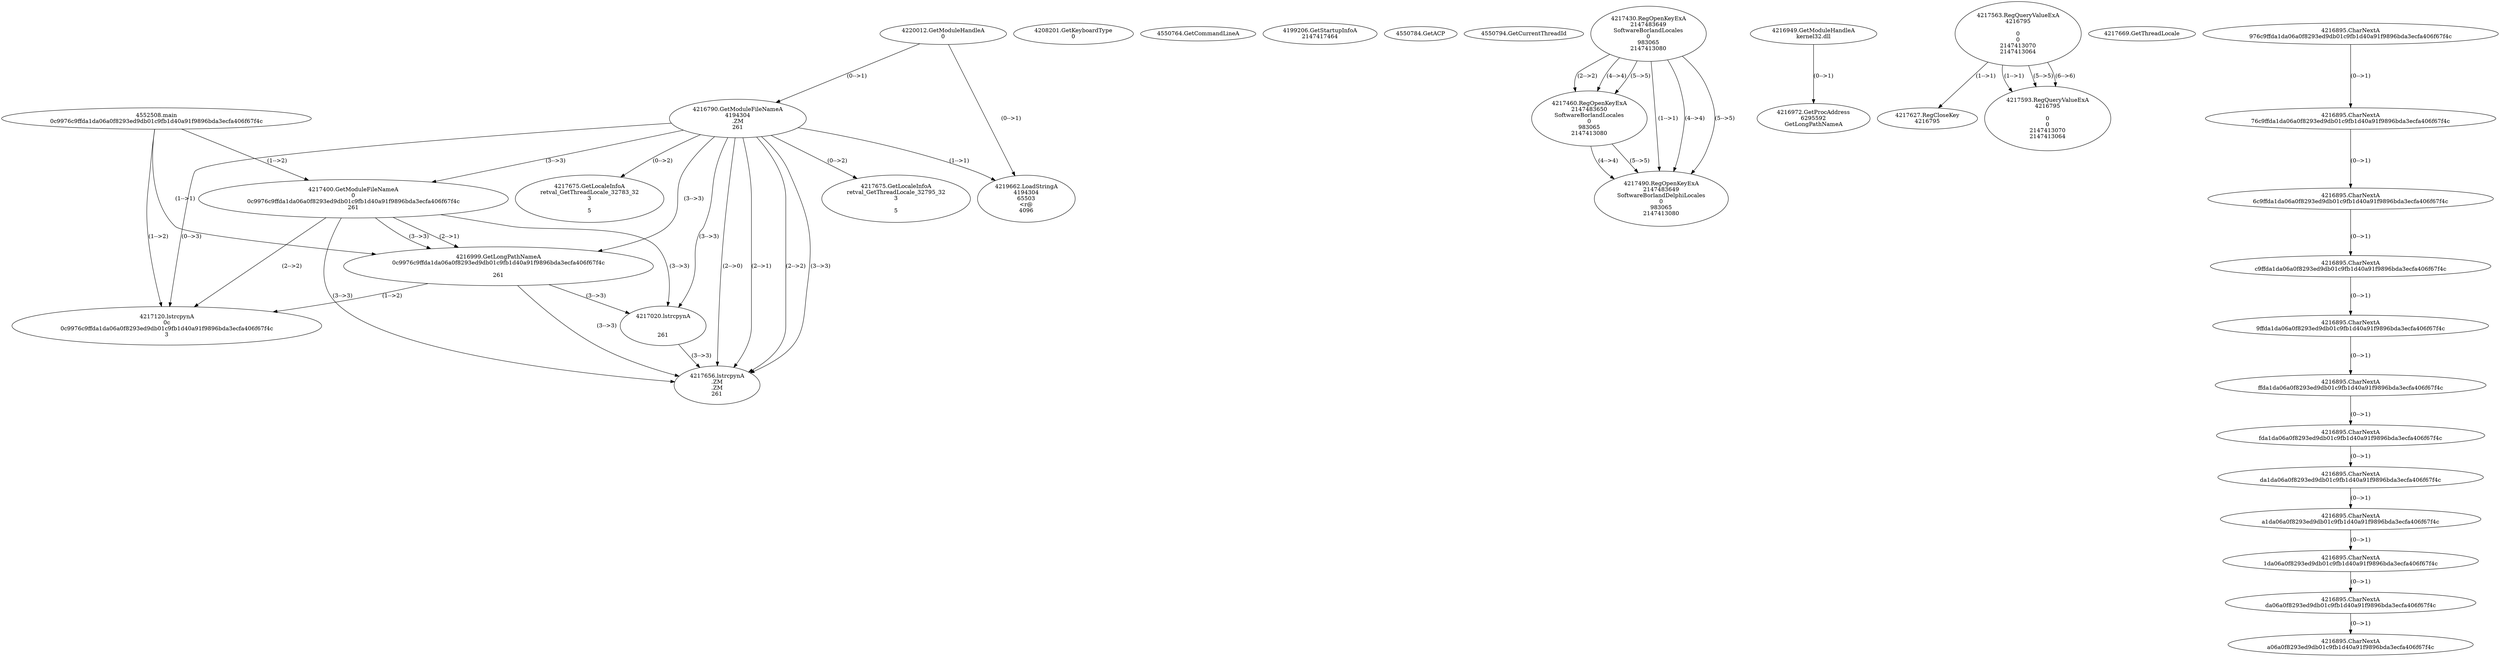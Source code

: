 // Global SCDG with merge call
digraph {
	0 [label="4552508.main
0c9976c9ffda1da06a0f8293ed9db01c9fb1d40a91f9896bda3ecfa406f67f4c"]
	1 [label="4220012.GetModuleHandleA
0"]
	2 [label="4208201.GetKeyboardType
0"]
	3 [label="4550764.GetCommandLineA
"]
	4 [label="4199206.GetStartupInfoA
2147417464"]
	5 [label="4550784.GetACP
"]
	6 [label="4550794.GetCurrentThreadId
"]
	7 [label="4216790.GetModuleFileNameA
4194304
.ZM
261"]
	1 -> 7 [label="(0-->1)"]
	8 [label="4217400.GetModuleFileNameA
0
0c9976c9ffda1da06a0f8293ed9db01c9fb1d40a91f9896bda3ecfa406f67f4c
261"]
	0 -> 8 [label="(1-->2)"]
	7 -> 8 [label="(3-->3)"]
	9 [label="4217430.RegOpenKeyExA
2147483649
Software\Borland\Locales
0
983065
2147413080"]
	10 [label="4217460.RegOpenKeyExA
2147483650
Software\Borland\Locales
0
983065
2147413080"]
	9 -> 10 [label="(2-->2)"]
	9 -> 10 [label="(4-->4)"]
	9 -> 10 [label="(5-->5)"]
	11 [label="4217490.RegOpenKeyExA
2147483649
Software\Borland\Delphi\Locales
0
983065
2147413080"]
	9 -> 11 [label="(1-->1)"]
	9 -> 11 [label="(4-->4)"]
	10 -> 11 [label="(4-->4)"]
	9 -> 11 [label="(5-->5)"]
	10 -> 11 [label="(5-->5)"]
	12 [label="4216949.GetModuleHandleA
kernel32.dll"]
	13 [label="4216972.GetProcAddress
6295592
GetLongPathNameA"]
	12 -> 13 [label="(0-->1)"]
	14 [label="4216999.GetLongPathNameA
0c9976c9ffda1da06a0f8293ed9db01c9fb1d40a91f9896bda3ecfa406f67f4c

261"]
	0 -> 14 [label="(1-->1)"]
	8 -> 14 [label="(2-->1)"]
	7 -> 14 [label="(3-->3)"]
	8 -> 14 [label="(3-->3)"]
	15 [label="4217020.lstrcpynA


261"]
	7 -> 15 [label="(3-->3)"]
	8 -> 15 [label="(3-->3)"]
	14 -> 15 [label="(3-->3)"]
	16 [label="4217563.RegQueryValueExA
4216795

0
0
2147413070
2147413064"]
	17 [label="4217627.RegCloseKey
4216795"]
	16 -> 17 [label="(1-->1)"]
	18 [label="4217656.lstrcpynA
.ZM
.ZM
261"]
	7 -> 18 [label="(2-->1)"]
	7 -> 18 [label="(2-->2)"]
	7 -> 18 [label="(3-->3)"]
	8 -> 18 [label="(3-->3)"]
	14 -> 18 [label="(3-->3)"]
	15 -> 18 [label="(3-->3)"]
	7 -> 18 [label="(2-->0)"]
	19 [label="4217669.GetThreadLocale
"]
	20 [label="4217593.RegQueryValueExA
4216795

0
0
2147413070
2147413064"]
	16 -> 20 [label="(1-->1)"]
	16 -> 20 [label="(5-->5)"]
	16 -> 20 [label="(6-->6)"]
	21 [label="4217675.GetLocaleInfoA
retval_GetThreadLocale_32795_32
3

5"]
	7 -> 21 [label="(0-->2)"]
	22 [label="4219662.LoadStringA
4194304
65503
<r@
4096"]
	1 -> 22 [label="(0-->1)"]
	7 -> 22 [label="(1-->1)"]
	23 [label="4217120.lstrcpynA
0c
0c9976c9ffda1da06a0f8293ed9db01c9fb1d40a91f9896bda3ecfa406f67f4c
3"]
	0 -> 23 [label="(1-->2)"]
	8 -> 23 [label="(2-->2)"]
	14 -> 23 [label="(1-->2)"]
	7 -> 23 [label="(0-->3)"]
	24 [label="4216895.CharNextA
976c9ffda1da06a0f8293ed9db01c9fb1d40a91f9896bda3ecfa406f67f4c"]
	25 [label="4216895.CharNextA
76c9ffda1da06a0f8293ed9db01c9fb1d40a91f9896bda3ecfa406f67f4c"]
	24 -> 25 [label="(0-->1)"]
	26 [label="4216895.CharNextA
6c9ffda1da06a0f8293ed9db01c9fb1d40a91f9896bda3ecfa406f67f4c"]
	25 -> 26 [label="(0-->1)"]
	27 [label="4216895.CharNextA
c9ffda1da06a0f8293ed9db01c9fb1d40a91f9896bda3ecfa406f67f4c"]
	26 -> 27 [label="(0-->1)"]
	28 [label="4216895.CharNextA
9ffda1da06a0f8293ed9db01c9fb1d40a91f9896bda3ecfa406f67f4c"]
	27 -> 28 [label="(0-->1)"]
	29 [label="4216895.CharNextA
ffda1da06a0f8293ed9db01c9fb1d40a91f9896bda3ecfa406f67f4c"]
	28 -> 29 [label="(0-->1)"]
	30 [label="4216895.CharNextA
fda1da06a0f8293ed9db01c9fb1d40a91f9896bda3ecfa406f67f4c"]
	29 -> 30 [label="(0-->1)"]
	31 [label="4216895.CharNextA
da1da06a0f8293ed9db01c9fb1d40a91f9896bda3ecfa406f67f4c"]
	30 -> 31 [label="(0-->1)"]
	32 [label="4216895.CharNextA
a1da06a0f8293ed9db01c9fb1d40a91f9896bda3ecfa406f67f4c"]
	31 -> 32 [label="(0-->1)"]
	33 [label="4216895.CharNextA
1da06a0f8293ed9db01c9fb1d40a91f9896bda3ecfa406f67f4c"]
	32 -> 33 [label="(0-->1)"]
	34 [label="4217675.GetLocaleInfoA
retval_GetThreadLocale_32783_32
3

5"]
	7 -> 34 [label="(0-->2)"]
	35 [label="4216895.CharNextA
da06a0f8293ed9db01c9fb1d40a91f9896bda3ecfa406f67f4c"]
	33 -> 35 [label="(0-->1)"]
	36 [label="4216895.CharNextA
a06a0f8293ed9db01c9fb1d40a91f9896bda3ecfa406f67f4c"]
	35 -> 36 [label="(0-->1)"]
}
